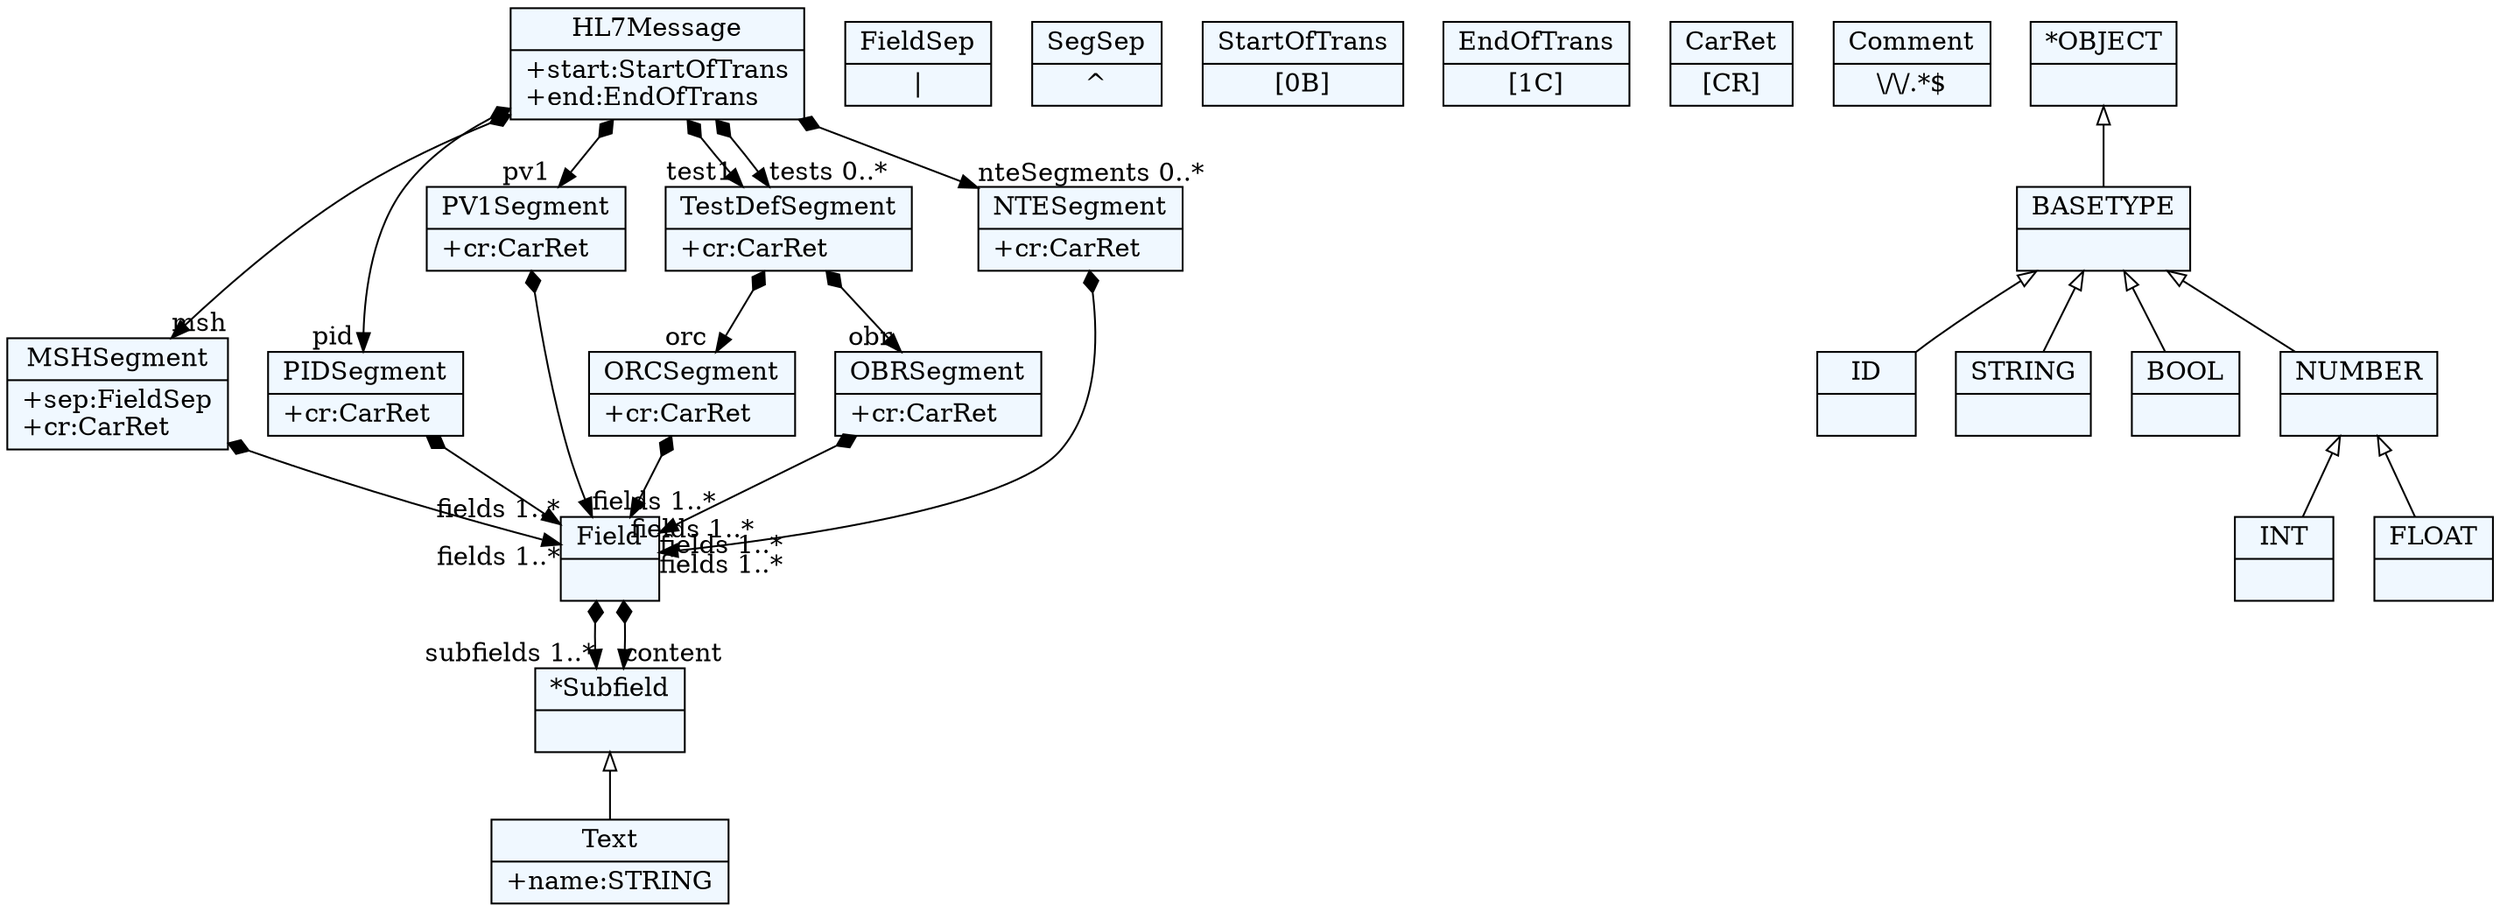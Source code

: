 
    digraph xtext {
    fontname = "Bitstream Vera Sans"
    fontsize = 8
    node[
        shape=record,
        style=filled,
        fillcolor=aliceblue
    ]
    nodesep = 0.3
    edge[dir=black,arrowtail=empty]


2204103605976 -> 2204103644680[arrowtail=diamond, dir=both, headlabel="msh "]
2204103605976 -> 2204103625800[arrowtail=diamond, dir=both, headlabel="pid "]
2204103605976 -> 2204103613528[arrowtail=diamond, dir=both, headlabel="pv1 "]
2204103605976 -> 2204103628632[arrowtail=diamond, dir=both, headlabel="test1 "]
2204103605976 -> 2204103635240[arrowtail=diamond, dir=both, headlabel="nteSegments 0..*"]
2204103605976 -> 2204103628632[arrowtail=diamond, dir=both, headlabel="tests 0..*"]
2204103605976[ label="{HL7Message|+start:StartOfTrans\l+end:EndOfTrans\l}"]

2204103644680 -> 2204103638072[arrowtail=diamond, dir=both, headlabel="fields 1..*"]
2204103644680[ label="{MSHSegment|+sep:FieldSep\l+cr:CarRet\l}"]

2204103625800 -> 2204103638072[arrowtail=diamond, dir=both, headlabel="fields 1..*"]
2204103625800[ label="{PIDSegment|+cr:CarRet\l}"]

2204103613528 -> 2204103638072[arrowtail=diamond, dir=both, headlabel="fields 1..*"]
2204103613528[ label="{PV1Segment|+cr:CarRet\l}"]

2204103635240 -> 2204103638072[arrowtail=diamond, dir=both, headlabel="fields 1..*"]
2204103635240[ label="{NTESegment|+cr:CarRet\l}"]

2204103628632 -> 2204103642792[arrowtail=diamond, dir=both, headlabel="orc "]
2204103628632 -> 2204103614472[arrowtail=diamond, dir=both, headlabel="obr "]
2204103628632[ label="{TestDefSegment|+cr:CarRet\l}"]

2204103642792 -> 2204103638072[arrowtail=diamond, dir=both, headlabel="fields 1..*"]
2204103642792[ label="{ORCSegment|+cr:CarRet\l}"]

2204103614472 -> 2204103638072[arrowtail=diamond, dir=both, headlabel="fields 1..*"]
2204103614472[ label="{OBRSegment|+cr:CarRet\l}"]

2204103638072 -> 2204103639960[arrowtail=diamond, dir=both, headlabel="subfields 1..*"]
2204103638072 -> 2204103639960[arrowtail=diamond, dir=both, headlabel="content "]
2204103638072[ label="{Field|}"]

2204103639960[ label="{*Subfield|}"]
2204103639960 -> 2204103649400 [dir=back]

2204103649400[ label="{Text|+name:STRING\l}"]

2204103647512[ label="{FieldSep|\|}"]

2204103995800[ label="{SegSep|^}"]

2204103982584[ label="{StartOfTrans|[0B]}"]

2204103974088[ label="{EndOfTrans|[1C]}"]

2204104002408[ label="{CarRet|[CR]}"]

2204104003352[ label="{Comment|\\/\\/.*$}"]

2204103587096[ label="{ID|}"]

2204103603144[ label="{STRING|}"]

2204103604088[ label="{BOOL|}"]

2204103588040[ label="{INT|}"]

2204103621080[ label="{FLOAT|}"]

2204103622968[ label="{NUMBER|}"]
2204103622968 -> 2204103621080 [dir=back]
2204103622968 -> 2204103588040 [dir=back]

2204103624856[ label="{BASETYPE|}"]
2204103624856 -> 2204103622968 [dir=back]
2204103624856 -> 2204103604088 [dir=back]
2204103624856 -> 2204103587096 [dir=back]
2204103624856 -> 2204103603144 [dir=back]

2204103643736[ label="{*OBJECT|}"]
2204103643736 -> 2204103624856 [dir=back]


}
